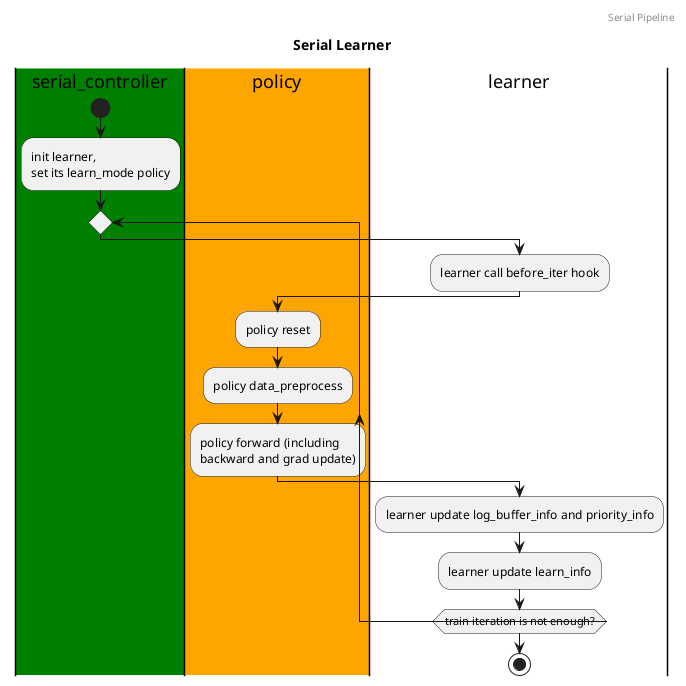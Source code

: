 @startuml serial_learner
header Serial Pipeline
title Serial Learner

|#green|serial_controller|
|#orange|policy|
|learner|

|#green|serial_controller|
start
:init learner, \nset its learn_mode policy;
repeat
  |learner|
  :learner call before_iter hook;
  |#orange|policy|
  :policy reset;
  :policy data_preprocess;
  :policy forward (including \nbackward and grad update);
  |learner|
  :learner update log_buffer_info and priority_info;
  :learner update learn_info;
repeat while (train iteration is not enough?)
stop
@enduml
